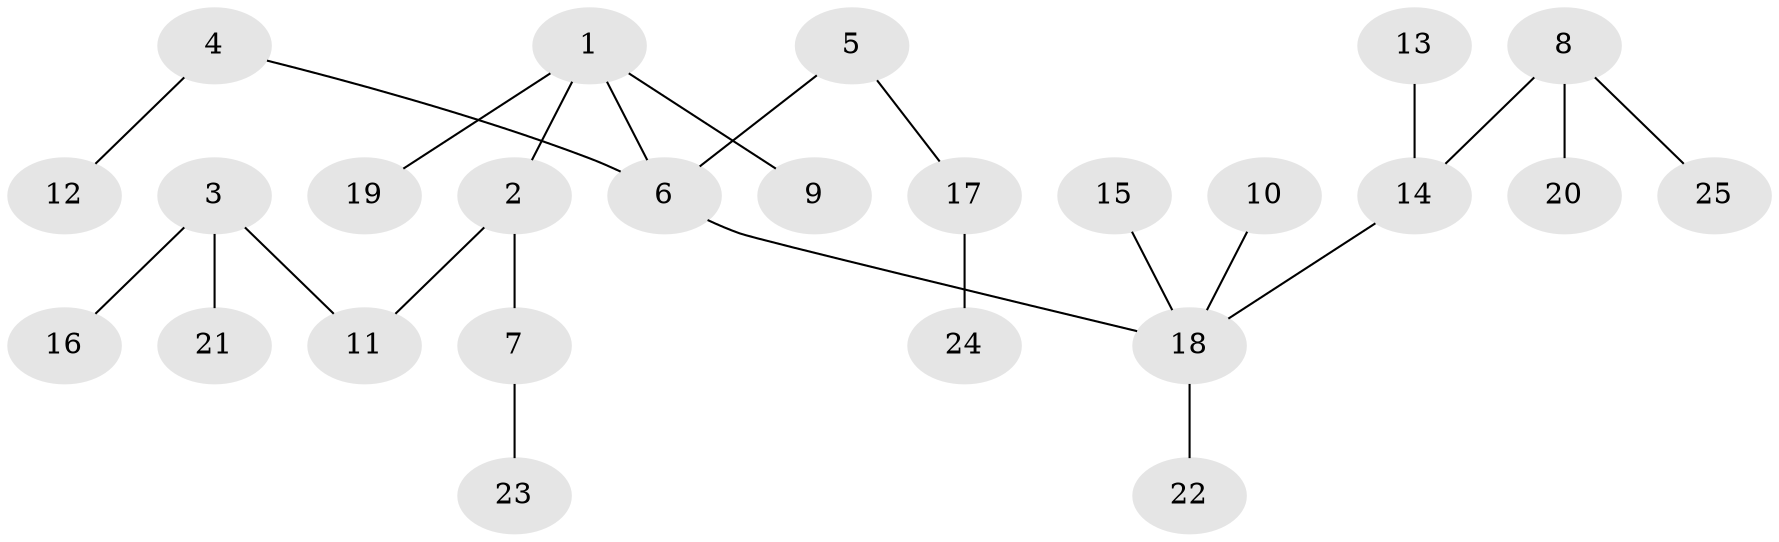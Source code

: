 // original degree distribution, {4: 0.08, 6: 0.04, 1: 0.5, 5: 0.02, 3: 0.08, 2: 0.28}
// Generated by graph-tools (version 1.1) at 2025/02/03/09/25 03:02:24]
// undirected, 25 vertices, 24 edges
graph export_dot {
graph [start="1"]
  node [color=gray90,style=filled];
  1;
  2;
  3;
  4;
  5;
  6;
  7;
  8;
  9;
  10;
  11;
  12;
  13;
  14;
  15;
  16;
  17;
  18;
  19;
  20;
  21;
  22;
  23;
  24;
  25;
  1 -- 2 [weight=1.0];
  1 -- 6 [weight=1.0];
  1 -- 9 [weight=1.0];
  1 -- 19 [weight=1.0];
  2 -- 7 [weight=1.0];
  2 -- 11 [weight=1.0];
  3 -- 11 [weight=1.0];
  3 -- 16 [weight=1.0];
  3 -- 21 [weight=1.0];
  4 -- 6 [weight=1.0];
  4 -- 12 [weight=1.0];
  5 -- 6 [weight=1.0];
  5 -- 17 [weight=1.0];
  6 -- 18 [weight=1.0];
  7 -- 23 [weight=1.0];
  8 -- 14 [weight=1.0];
  8 -- 20 [weight=1.0];
  8 -- 25 [weight=1.0];
  10 -- 18 [weight=1.0];
  13 -- 14 [weight=1.0];
  14 -- 18 [weight=1.0];
  15 -- 18 [weight=1.0];
  17 -- 24 [weight=1.0];
  18 -- 22 [weight=1.0];
}
